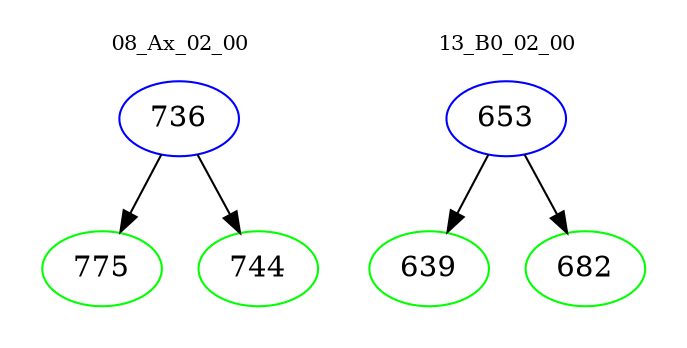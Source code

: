 digraph{
subgraph cluster_0 {
color = white
label = "08_Ax_02_00";
fontsize=10;
T0_736 [label="736", color="blue"]
T0_736 -> T0_775 [color="black"]
T0_775 [label="775", color="green"]
T0_736 -> T0_744 [color="black"]
T0_744 [label="744", color="green"]
}
subgraph cluster_1 {
color = white
label = "13_B0_02_00";
fontsize=10;
T1_653 [label="653", color="blue"]
T1_653 -> T1_639 [color="black"]
T1_639 [label="639", color="green"]
T1_653 -> T1_682 [color="black"]
T1_682 [label="682", color="green"]
}
}
